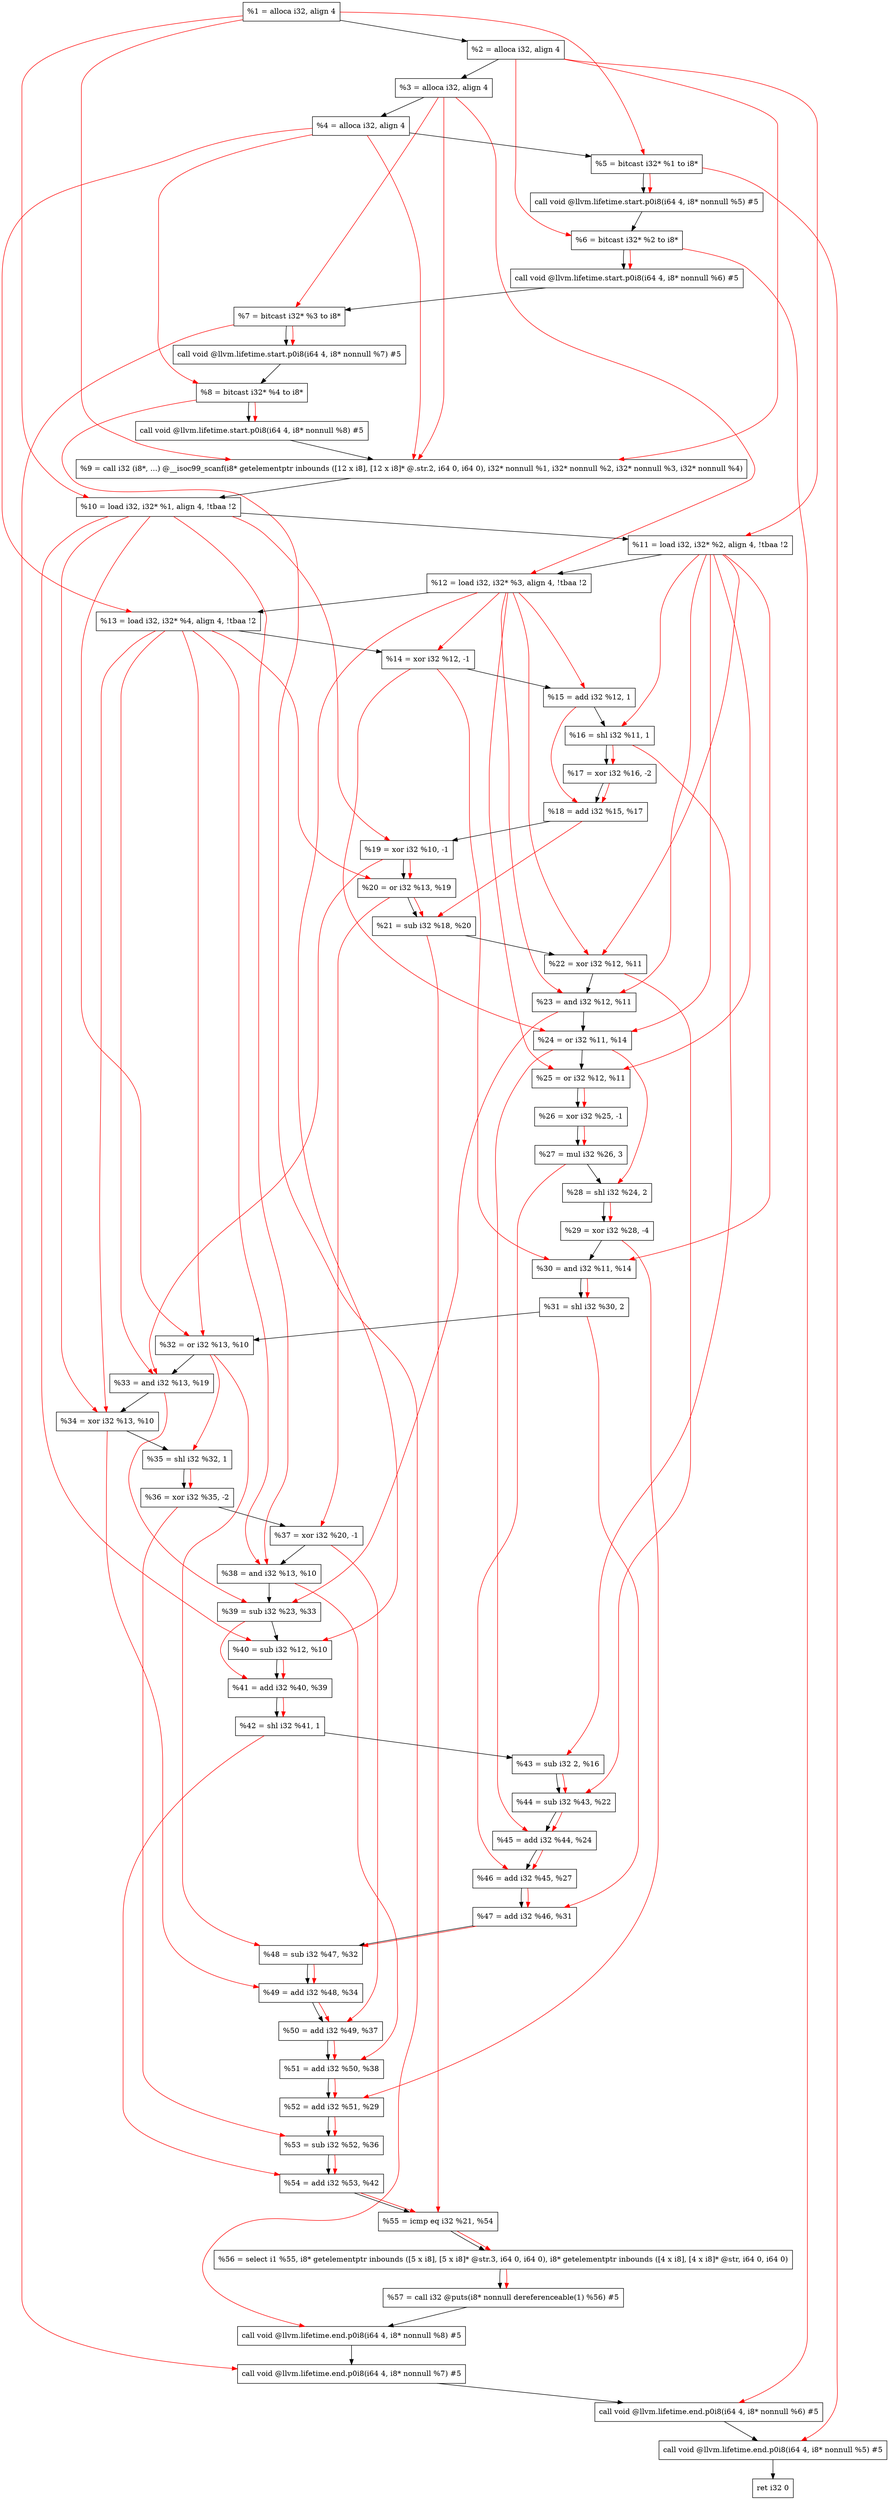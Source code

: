 digraph "DFG for'main' function" {
	Node0x1e92e38[shape=record, label="  %1 = alloca i32, align 4"];
	Node0x1e92eb8[shape=record, label="  %2 = alloca i32, align 4"];
	Node0x1e92f48[shape=record, label="  %3 = alloca i32, align 4"];
	Node0x1e92fa8[shape=record, label="  %4 = alloca i32, align 4"];
	Node0x1e93058[shape=record, label="  %5 = bitcast i32* %1 to i8*"];
	Node0x1e93488[shape=record, label="  call void @llvm.lifetime.start.p0i8(i64 4, i8* nonnull %5) #5"];
	Node0x1e93568[shape=record, label="  %6 = bitcast i32* %2 to i8*"];
	Node0x1e93668[shape=record, label="  call void @llvm.lifetime.start.p0i8(i64 4, i8* nonnull %6) #5"];
	Node0x1e93728[shape=record, label="  %7 = bitcast i32* %3 to i8*"];
	Node0x1e937d8[shape=record, label="  call void @llvm.lifetime.start.p0i8(i64 4, i8* nonnull %7) #5"];
	Node0x1e93898[shape=record, label="  %8 = bitcast i32* %4 to i8*"];
	Node0x1e93948[shape=record, label="  call void @llvm.lifetime.start.p0i8(i64 4, i8* nonnull %8) #5"];
	Node0x1e8dbd0[shape=record, label="  %9 = call i32 (i8*, ...) @__isoc99_scanf(i8* getelementptr inbounds ([12 x i8], [12 x i8]* @.str.2, i64 0, i64 0), i32* nonnull %1, i32* nonnull %2, i32* nonnull %3, i32* nonnull %4)"];
	Node0x1e93b48[shape=record, label="  %10 = load i32, i32* %1, align 4, !tbaa !2"];
	Node0x1e94ab8[shape=record, label="  %11 = load i32, i32* %2, align 4, !tbaa !2"];
	Node0x1e95128[shape=record, label="  %12 = load i32, i32* %3, align 4, !tbaa !2"];
	Node0x1e95188[shape=record, label="  %13 = load i32, i32* %4, align 4, !tbaa !2"];
	Node0x1e95200[shape=record, label="  %14 = xor i32 %12, -1"];
	Node0x1e95270[shape=record, label="  %15 = add i32 %12, 1"];
	Node0x1e952e0[shape=record, label="  %16 = shl i32 %11, 1"];
	Node0x1e95350[shape=record, label="  %17 = xor i32 %16, -2"];
	Node0x1e953c0[shape=record, label="  %18 = add i32 %15, %17"];
	Node0x1e95430[shape=record, label="  %19 = xor i32 %10, -1"];
	Node0x1e954a0[shape=record, label="  %20 = or i32 %13, %19"];
	Node0x1e95510[shape=record, label="  %21 = sub i32 %18, %20"];
	Node0x1e95580[shape=record, label="  %22 = xor i32 %12, %11"];
	Node0x1e955f0[shape=record, label="  %23 = and i32 %12, %11"];
	Node0x1e95660[shape=record, label="  %24 = or i32 %11, %14"];
	Node0x1e956d0[shape=record, label="  %25 = or i32 %12, %11"];
	Node0x1e95740[shape=record, label="  %26 = xor i32 %25, -1"];
	Node0x1e957b0[shape=record, label="  %27 = mul i32 %26, 3"];
	Node0x1e95820[shape=record, label="  %28 = shl i32 %24, 2"];
	Node0x1e95890[shape=record, label="  %29 = xor i32 %28, -4"];
	Node0x1e95900[shape=record, label="  %30 = and i32 %11, %14"];
	Node0x1e95970[shape=record, label="  %31 = shl i32 %30, 2"];
	Node0x1e959e0[shape=record, label="  %32 = or i32 %13, %10"];
	Node0x1e95a50[shape=record, label="  %33 = and i32 %13, %19"];
	Node0x1e95ac0[shape=record, label="  %34 = xor i32 %13, %10"];
	Node0x1e95b30[shape=record, label="  %35 = shl i32 %32, 1"];
	Node0x1e95ba0[shape=record, label="  %36 = xor i32 %35, -2"];
	Node0x1e95c10[shape=record, label="  %37 = xor i32 %20, -1"];
	Node0x1e95c80[shape=record, label="  %38 = and i32 %13, %10"];
	Node0x1e95cf0[shape=record, label="  %39 = sub i32 %23, %33"];
	Node0x1e95d60[shape=record, label="  %40 = sub i32 %12, %10"];
	Node0x1e95dd0[shape=record, label="  %41 = add i32 %40, %39"];
	Node0x1e95e40[shape=record, label="  %42 = shl i32 %41, 1"];
	Node0x1e95eb0[shape=record, label="  %43 = sub i32 2, %16"];
	Node0x1e95f20[shape=record, label="  %44 = sub i32 %43, %22"];
	Node0x1e95f90[shape=record, label="  %45 = add i32 %44, %24"];
	Node0x1e96000[shape=record, label="  %46 = add i32 %45, %27"];
	Node0x1e96070[shape=record, label="  %47 = add i32 %46, %31"];
	Node0x1e960e0[shape=record, label="  %48 = sub i32 %47, %32"];
	Node0x1e96150[shape=record, label="  %49 = add i32 %48, %34"];
	Node0x1e961c0[shape=record, label="  %50 = add i32 %49, %37"];
	Node0x1e96230[shape=record, label="  %51 = add i32 %50, %38"];
	Node0x1e962a0[shape=record, label="  %52 = add i32 %51, %29"];
	Node0x1e96310[shape=record, label="  %53 = sub i32 %52, %36"];
	Node0x1e96380[shape=record, label="  %54 = add i32 %53, %42"];
	Node0x1e963f0[shape=record, label="  %55 = icmp eq i32 %21, %54"];
	Node0x1e328b8[shape=record, label="  %56 = select i1 %55, i8* getelementptr inbounds ([5 x i8], [5 x i8]* @str.3, i64 0, i64 0), i8* getelementptr inbounds ([4 x i8], [4 x i8]* @str, i64 0, i64 0)"];
	Node0x1e96480[shape=record, label="  %57 = call i32 @puts(i8* nonnull dereferenceable(1) %56) #5"];
	Node0x1e96728[shape=record, label="  call void @llvm.lifetime.end.p0i8(i64 4, i8* nonnull %8) #5"];
	Node0x1e96888[shape=record, label="  call void @llvm.lifetime.end.p0i8(i64 4, i8* nonnull %7) #5"];
	Node0x1e96998[shape=record, label="  call void @llvm.lifetime.end.p0i8(i64 4, i8* nonnull %6) #5"];
	Node0x1e96aa8[shape=record, label="  call void @llvm.lifetime.end.p0i8(i64 4, i8* nonnull %5) #5"];
	Node0x1e96b68[shape=record, label="  ret i32 0"];
	Node0x1e92e38 -> Node0x1e92eb8;
	Node0x1e92eb8 -> Node0x1e92f48;
	Node0x1e92f48 -> Node0x1e92fa8;
	Node0x1e92fa8 -> Node0x1e93058;
	Node0x1e93058 -> Node0x1e93488;
	Node0x1e93488 -> Node0x1e93568;
	Node0x1e93568 -> Node0x1e93668;
	Node0x1e93668 -> Node0x1e93728;
	Node0x1e93728 -> Node0x1e937d8;
	Node0x1e937d8 -> Node0x1e93898;
	Node0x1e93898 -> Node0x1e93948;
	Node0x1e93948 -> Node0x1e8dbd0;
	Node0x1e8dbd0 -> Node0x1e93b48;
	Node0x1e93b48 -> Node0x1e94ab8;
	Node0x1e94ab8 -> Node0x1e95128;
	Node0x1e95128 -> Node0x1e95188;
	Node0x1e95188 -> Node0x1e95200;
	Node0x1e95200 -> Node0x1e95270;
	Node0x1e95270 -> Node0x1e952e0;
	Node0x1e952e0 -> Node0x1e95350;
	Node0x1e95350 -> Node0x1e953c0;
	Node0x1e953c0 -> Node0x1e95430;
	Node0x1e95430 -> Node0x1e954a0;
	Node0x1e954a0 -> Node0x1e95510;
	Node0x1e95510 -> Node0x1e95580;
	Node0x1e95580 -> Node0x1e955f0;
	Node0x1e955f0 -> Node0x1e95660;
	Node0x1e95660 -> Node0x1e956d0;
	Node0x1e956d0 -> Node0x1e95740;
	Node0x1e95740 -> Node0x1e957b0;
	Node0x1e957b0 -> Node0x1e95820;
	Node0x1e95820 -> Node0x1e95890;
	Node0x1e95890 -> Node0x1e95900;
	Node0x1e95900 -> Node0x1e95970;
	Node0x1e95970 -> Node0x1e959e0;
	Node0x1e959e0 -> Node0x1e95a50;
	Node0x1e95a50 -> Node0x1e95ac0;
	Node0x1e95ac0 -> Node0x1e95b30;
	Node0x1e95b30 -> Node0x1e95ba0;
	Node0x1e95ba0 -> Node0x1e95c10;
	Node0x1e95c10 -> Node0x1e95c80;
	Node0x1e95c80 -> Node0x1e95cf0;
	Node0x1e95cf0 -> Node0x1e95d60;
	Node0x1e95d60 -> Node0x1e95dd0;
	Node0x1e95dd0 -> Node0x1e95e40;
	Node0x1e95e40 -> Node0x1e95eb0;
	Node0x1e95eb0 -> Node0x1e95f20;
	Node0x1e95f20 -> Node0x1e95f90;
	Node0x1e95f90 -> Node0x1e96000;
	Node0x1e96000 -> Node0x1e96070;
	Node0x1e96070 -> Node0x1e960e0;
	Node0x1e960e0 -> Node0x1e96150;
	Node0x1e96150 -> Node0x1e961c0;
	Node0x1e961c0 -> Node0x1e96230;
	Node0x1e96230 -> Node0x1e962a0;
	Node0x1e962a0 -> Node0x1e96310;
	Node0x1e96310 -> Node0x1e96380;
	Node0x1e96380 -> Node0x1e963f0;
	Node0x1e963f0 -> Node0x1e328b8;
	Node0x1e328b8 -> Node0x1e96480;
	Node0x1e96480 -> Node0x1e96728;
	Node0x1e96728 -> Node0x1e96888;
	Node0x1e96888 -> Node0x1e96998;
	Node0x1e96998 -> Node0x1e96aa8;
	Node0x1e96aa8 -> Node0x1e96b68;
edge [color=red]
	Node0x1e92e38 -> Node0x1e93058;
	Node0x1e93058 -> Node0x1e93488;
	Node0x1e92eb8 -> Node0x1e93568;
	Node0x1e93568 -> Node0x1e93668;
	Node0x1e92f48 -> Node0x1e93728;
	Node0x1e93728 -> Node0x1e937d8;
	Node0x1e92fa8 -> Node0x1e93898;
	Node0x1e93898 -> Node0x1e93948;
	Node0x1e92e38 -> Node0x1e8dbd0;
	Node0x1e92eb8 -> Node0x1e8dbd0;
	Node0x1e92f48 -> Node0x1e8dbd0;
	Node0x1e92fa8 -> Node0x1e8dbd0;
	Node0x1e92e38 -> Node0x1e93b48;
	Node0x1e92eb8 -> Node0x1e94ab8;
	Node0x1e92f48 -> Node0x1e95128;
	Node0x1e92fa8 -> Node0x1e95188;
	Node0x1e95128 -> Node0x1e95200;
	Node0x1e95128 -> Node0x1e95270;
	Node0x1e94ab8 -> Node0x1e952e0;
	Node0x1e952e0 -> Node0x1e95350;
	Node0x1e95270 -> Node0x1e953c0;
	Node0x1e95350 -> Node0x1e953c0;
	Node0x1e93b48 -> Node0x1e95430;
	Node0x1e95188 -> Node0x1e954a0;
	Node0x1e95430 -> Node0x1e954a0;
	Node0x1e953c0 -> Node0x1e95510;
	Node0x1e954a0 -> Node0x1e95510;
	Node0x1e95128 -> Node0x1e95580;
	Node0x1e94ab8 -> Node0x1e95580;
	Node0x1e95128 -> Node0x1e955f0;
	Node0x1e94ab8 -> Node0x1e955f0;
	Node0x1e94ab8 -> Node0x1e95660;
	Node0x1e95200 -> Node0x1e95660;
	Node0x1e95128 -> Node0x1e956d0;
	Node0x1e94ab8 -> Node0x1e956d0;
	Node0x1e956d0 -> Node0x1e95740;
	Node0x1e95740 -> Node0x1e957b0;
	Node0x1e95660 -> Node0x1e95820;
	Node0x1e95820 -> Node0x1e95890;
	Node0x1e94ab8 -> Node0x1e95900;
	Node0x1e95200 -> Node0x1e95900;
	Node0x1e95900 -> Node0x1e95970;
	Node0x1e95188 -> Node0x1e959e0;
	Node0x1e93b48 -> Node0x1e959e0;
	Node0x1e95188 -> Node0x1e95a50;
	Node0x1e95430 -> Node0x1e95a50;
	Node0x1e95188 -> Node0x1e95ac0;
	Node0x1e93b48 -> Node0x1e95ac0;
	Node0x1e959e0 -> Node0x1e95b30;
	Node0x1e95b30 -> Node0x1e95ba0;
	Node0x1e954a0 -> Node0x1e95c10;
	Node0x1e95188 -> Node0x1e95c80;
	Node0x1e93b48 -> Node0x1e95c80;
	Node0x1e955f0 -> Node0x1e95cf0;
	Node0x1e95a50 -> Node0x1e95cf0;
	Node0x1e95128 -> Node0x1e95d60;
	Node0x1e93b48 -> Node0x1e95d60;
	Node0x1e95d60 -> Node0x1e95dd0;
	Node0x1e95cf0 -> Node0x1e95dd0;
	Node0x1e95dd0 -> Node0x1e95e40;
	Node0x1e952e0 -> Node0x1e95eb0;
	Node0x1e95eb0 -> Node0x1e95f20;
	Node0x1e95580 -> Node0x1e95f20;
	Node0x1e95f20 -> Node0x1e95f90;
	Node0x1e95660 -> Node0x1e95f90;
	Node0x1e95f90 -> Node0x1e96000;
	Node0x1e957b0 -> Node0x1e96000;
	Node0x1e96000 -> Node0x1e96070;
	Node0x1e95970 -> Node0x1e96070;
	Node0x1e96070 -> Node0x1e960e0;
	Node0x1e959e0 -> Node0x1e960e0;
	Node0x1e960e0 -> Node0x1e96150;
	Node0x1e95ac0 -> Node0x1e96150;
	Node0x1e96150 -> Node0x1e961c0;
	Node0x1e95c10 -> Node0x1e961c0;
	Node0x1e961c0 -> Node0x1e96230;
	Node0x1e95c80 -> Node0x1e96230;
	Node0x1e96230 -> Node0x1e962a0;
	Node0x1e95890 -> Node0x1e962a0;
	Node0x1e962a0 -> Node0x1e96310;
	Node0x1e95ba0 -> Node0x1e96310;
	Node0x1e96310 -> Node0x1e96380;
	Node0x1e95e40 -> Node0x1e96380;
	Node0x1e95510 -> Node0x1e963f0;
	Node0x1e96380 -> Node0x1e963f0;
	Node0x1e963f0 -> Node0x1e328b8;
	Node0x1e328b8 -> Node0x1e96480;
	Node0x1e93898 -> Node0x1e96728;
	Node0x1e93728 -> Node0x1e96888;
	Node0x1e93568 -> Node0x1e96998;
	Node0x1e93058 -> Node0x1e96aa8;
}
